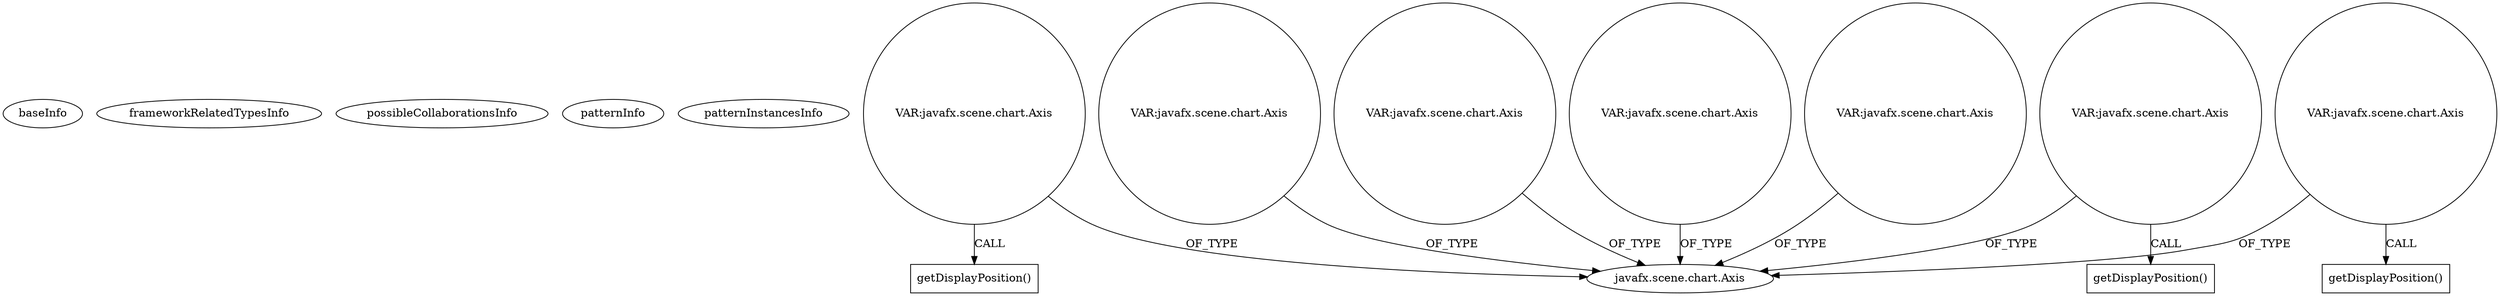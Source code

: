 digraph {
baseInfo[graphId=4346,category="pattern",isAnonymous=false,possibleRelation=false]
frameworkRelatedTypesInfo[]
possibleCollaborationsInfo[]
patternInfo[frequency=2.0,patternRootClient=null]
patternInstancesInfo[0="LichuanLu-ShunUI-FX~/LichuanLu-ShunUI-FX/ShunUI-FX-master/src/view/chart/StackedBarChart.java~StackedBarChart~811",1="TomaszKorecki-InvestorAssistant~/TomaszKorecki-InvestorAssistant/InvestorAssistant-master/Investor's assistant/src/investor/charts/CandleChart.java~CandleStickChart~1473"]
22[label="javafx.scene.chart.Axis",vertexType="FRAMEWORK_CLASS_TYPE",isFrameworkType=false]
125[label="VAR:javafx.scene.chart.Axis",vertexType="VARIABLE_EXPRESION",isFrameworkType=false,shape=circle]
75[label="VAR:javafx.scene.chart.Axis",vertexType="VARIABLE_EXPRESION",isFrameworkType=false,shape=circle]
44[label="VAR:javafx.scene.chart.Axis",vertexType="VARIABLE_EXPRESION",isFrameworkType=false,shape=circle]
20[label="VAR:javafx.scene.chart.Axis",vertexType="VARIABLE_EXPRESION",isFrameworkType=false,shape=circle]
39[label="VAR:javafx.scene.chart.Axis",vertexType="VARIABLE_EXPRESION",isFrameworkType=false,shape=circle]
27[label="VAR:javafx.scene.chart.Axis",vertexType="VARIABLE_EXPRESION",isFrameworkType=false,shape=circle]
49[label="VAR:javafx.scene.chart.Axis",vertexType="VARIABLE_EXPRESION",isFrameworkType=false,shape=circle]
50[label="getDisplayPosition()",vertexType="INSIDE_CALL",isFrameworkType=false,shape=box]
45[label="getDisplayPosition()",vertexType="INSIDE_CALL",isFrameworkType=false,shape=box]
76[label="getDisplayPosition()",vertexType="INSIDE_CALL",isFrameworkType=false,shape=box]
49->50[label="CALL"]
39->22[label="OF_TYPE"]
27->22[label="OF_TYPE"]
44->45[label="CALL"]
44->22[label="OF_TYPE"]
20->22[label="OF_TYPE"]
75->76[label="CALL"]
125->22[label="OF_TYPE"]
75->22[label="OF_TYPE"]
49->22[label="OF_TYPE"]
}
